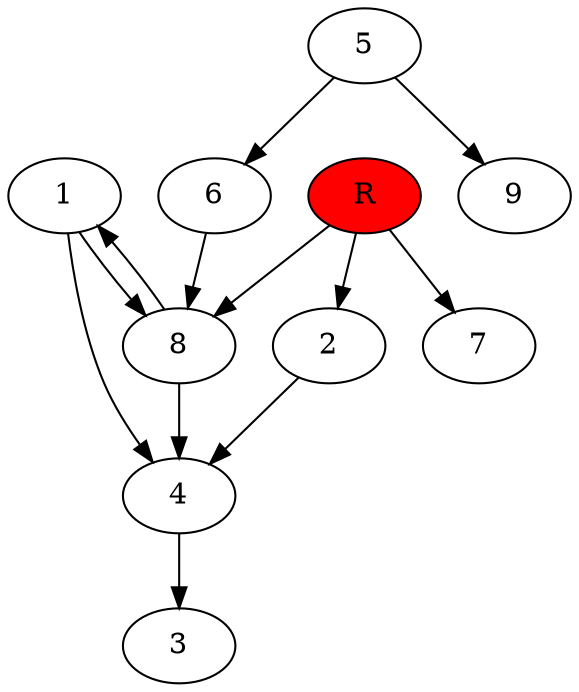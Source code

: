 digraph prb41943 {
	1
	2
	3
	4
	5
	6
	7
	8
	R [fillcolor="#ff0000" style=filled]
	1 -> 4
	1 -> 8
	2 -> 4
	4 -> 3
	5 -> 6
	5 -> 9
	6 -> 8
	8 -> 1
	8 -> 4
	R -> 2
	R -> 7
	R -> 8
}
